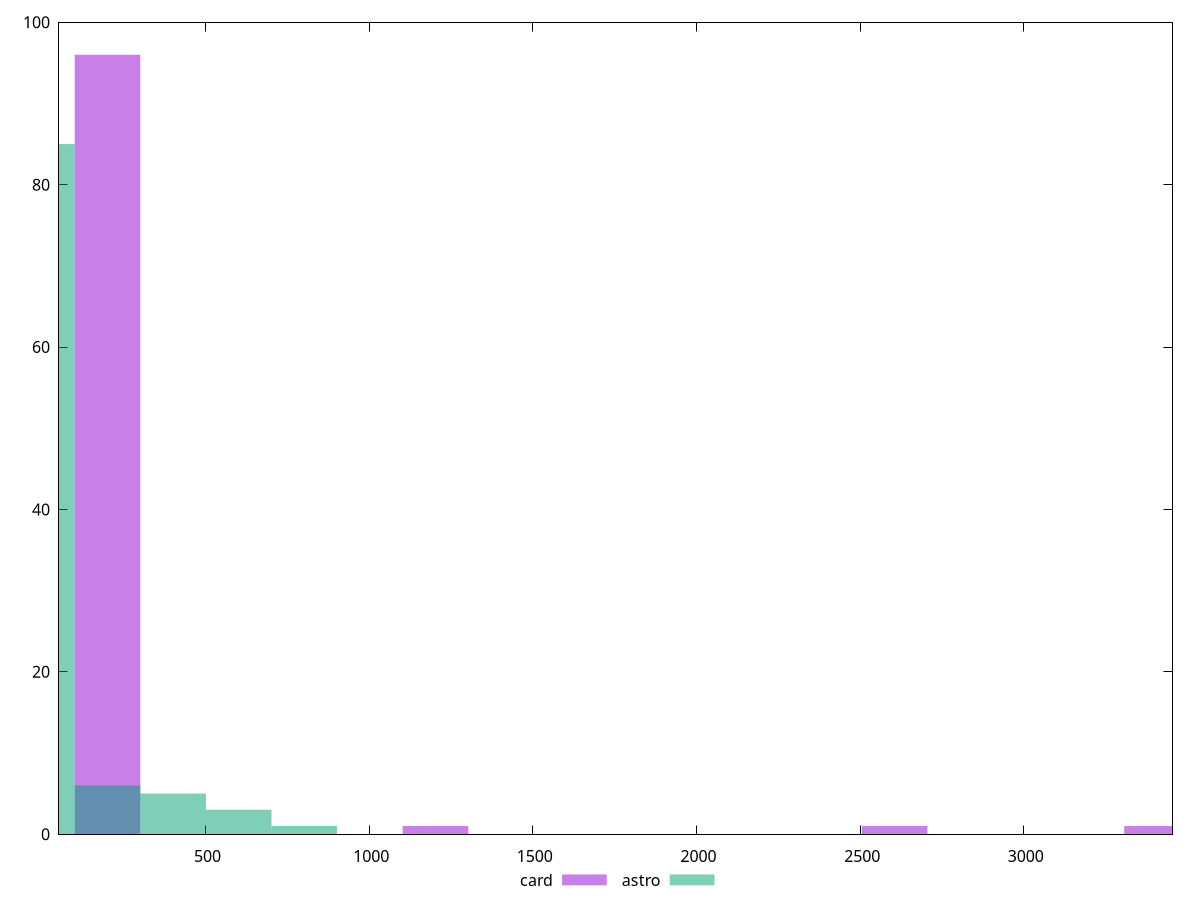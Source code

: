 reset

$card <<EOF
200.41285554653288 96
2605.3671221049276 1
1202.4771332791972 1
3407.018544291059 1
EOF

$astro <<EOF
601.2385666395986 3
0 85
400.82571109306576 5
200.41285554653288 6
801.6514221861315 1
EOF

set key outside below
set boxwidth 200.41285554653288
set xrange [52.156:3454.3799999999997]
set yrange [0:100]
set trange [0:100]
set style fill transparent solid 0.5 noborder
set terminal svg size 640, 500 enhanced background rgb 'white'
set output "reports/report_00030_2021-02-24T20-42-31.540Z/server-response-time/comparison/histogram/2_vs_3.svg"

plot $card title "card" with boxes, \
     $astro title "astro" with boxes

reset
